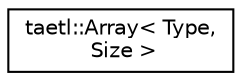 digraph "Graphical Class Hierarchy"
{
  edge [fontname="Helvetica",fontsize="10",labelfontname="Helvetica",labelfontsize="10"];
  node [fontname="Helvetica",fontsize="10",shape=record];
  rankdir="LR";
  Node0 [label="taetl::Array\< Type,\l Size \>",height=0.2,width=0.4,color="black", fillcolor="white", style="filled",URL="$classtaetl_1_1Array.html",tooltip="Array class with fixed size capacity. "];
}
